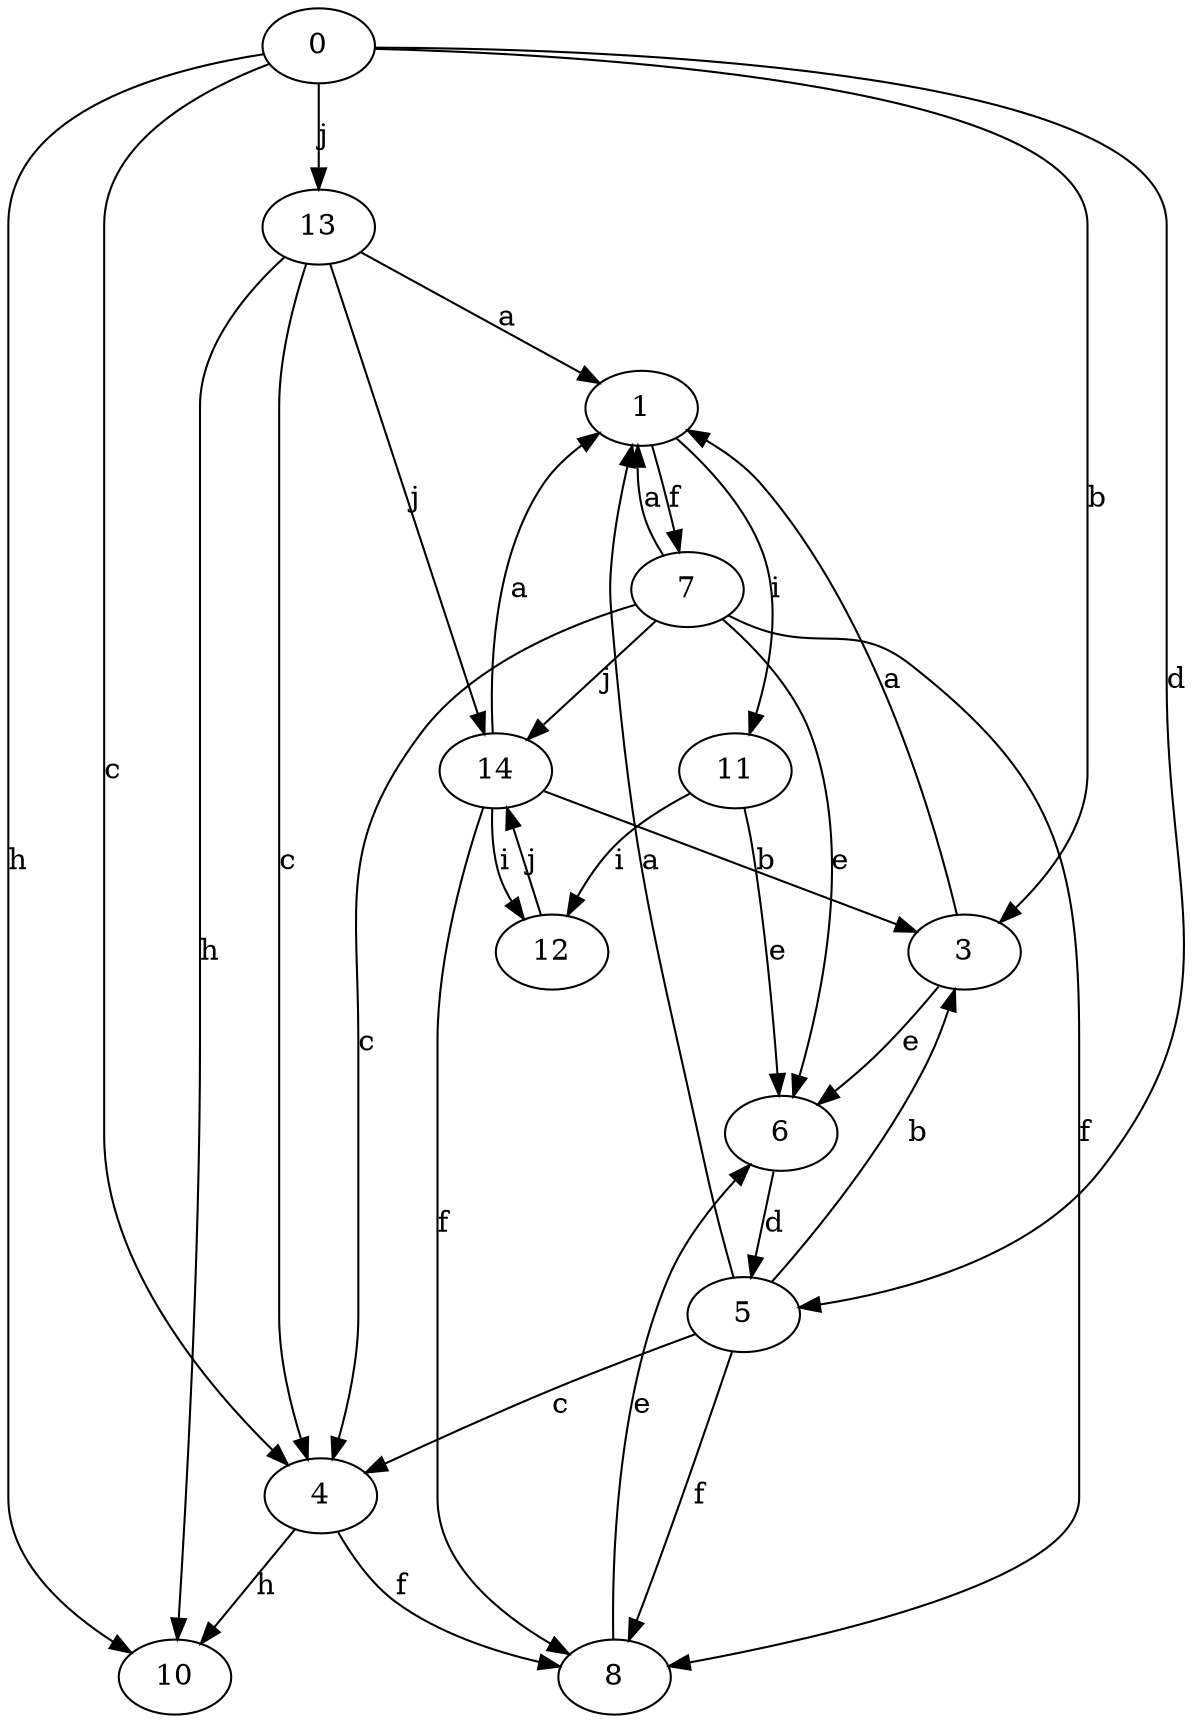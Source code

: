 strict digraph  {
1;
3;
4;
5;
6;
7;
8;
10;
11;
0;
12;
13;
14;
1 -> 7  [label=f];
1 -> 11  [label=i];
3 -> 1  [label=a];
3 -> 6  [label=e];
4 -> 8  [label=f];
4 -> 10  [label=h];
5 -> 1  [label=a];
5 -> 3  [label=b];
5 -> 4  [label=c];
5 -> 8  [label=f];
6 -> 5  [label=d];
7 -> 1  [label=a];
7 -> 4  [label=c];
7 -> 6  [label=e];
7 -> 8  [label=f];
7 -> 14  [label=j];
8 -> 6  [label=e];
11 -> 6  [label=e];
11 -> 12  [label=i];
0 -> 3  [label=b];
0 -> 4  [label=c];
0 -> 5  [label=d];
0 -> 10  [label=h];
0 -> 13  [label=j];
12 -> 14  [label=j];
13 -> 1  [label=a];
13 -> 4  [label=c];
13 -> 10  [label=h];
13 -> 14  [label=j];
14 -> 1  [label=a];
14 -> 3  [label=b];
14 -> 8  [label=f];
14 -> 12  [label=i];
}
